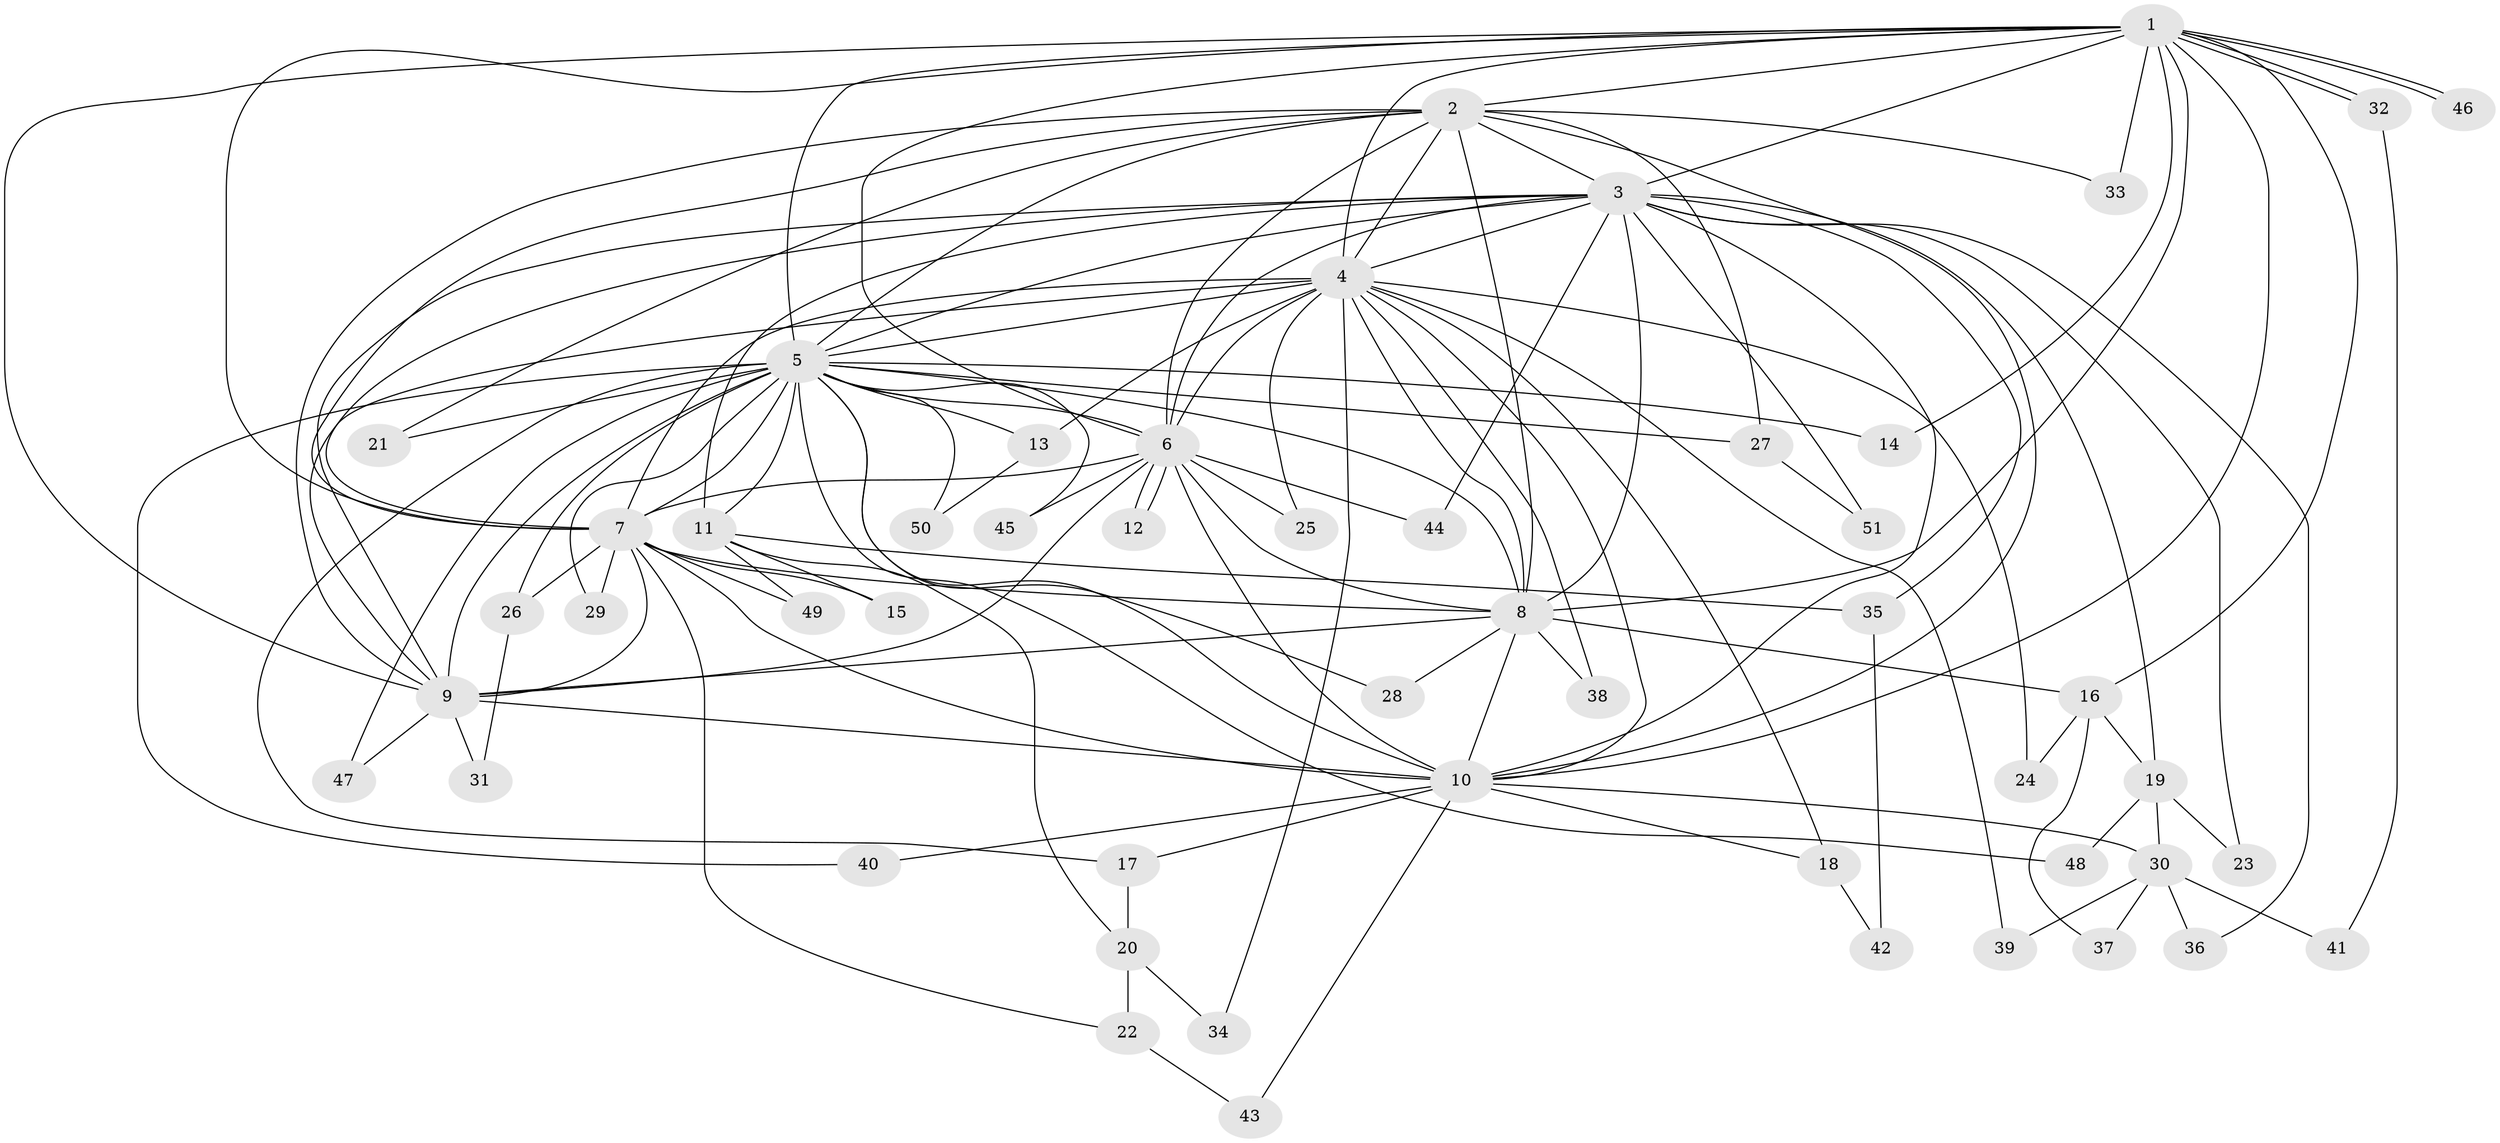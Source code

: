 // coarse degree distribution, {13: 0.02857142857142857, 17: 0.02857142857142857, 10: 0.02857142857142857, 14: 0.02857142857142857, 12: 0.02857142857142857, 1: 0.05714285714285714, 2: 0.6571428571428571, 5: 0.02857142857142857, 3: 0.02857142857142857, 6: 0.02857142857142857, 4: 0.05714285714285714}
// Generated by graph-tools (version 1.1) at 2025/48/03/04/25 21:48:11]
// undirected, 51 vertices, 127 edges
graph export_dot {
graph [start="1"]
  node [color=gray90,style=filled];
  1;
  2;
  3;
  4;
  5;
  6;
  7;
  8;
  9;
  10;
  11;
  12;
  13;
  14;
  15;
  16;
  17;
  18;
  19;
  20;
  21;
  22;
  23;
  24;
  25;
  26;
  27;
  28;
  29;
  30;
  31;
  32;
  33;
  34;
  35;
  36;
  37;
  38;
  39;
  40;
  41;
  42;
  43;
  44;
  45;
  46;
  47;
  48;
  49;
  50;
  51;
  1 -- 2;
  1 -- 3;
  1 -- 4;
  1 -- 5;
  1 -- 6;
  1 -- 7;
  1 -- 8;
  1 -- 9;
  1 -- 10;
  1 -- 14;
  1 -- 16;
  1 -- 32;
  1 -- 32;
  1 -- 33;
  1 -- 46;
  1 -- 46;
  2 -- 3;
  2 -- 4;
  2 -- 5;
  2 -- 6;
  2 -- 7;
  2 -- 8;
  2 -- 9;
  2 -- 10;
  2 -- 21;
  2 -- 27;
  2 -- 33;
  3 -- 4;
  3 -- 5;
  3 -- 6;
  3 -- 7;
  3 -- 8;
  3 -- 9;
  3 -- 10;
  3 -- 11;
  3 -- 19;
  3 -- 23;
  3 -- 35;
  3 -- 36;
  3 -- 44;
  3 -- 51;
  4 -- 5;
  4 -- 6;
  4 -- 7;
  4 -- 8;
  4 -- 9;
  4 -- 10;
  4 -- 13;
  4 -- 18;
  4 -- 24;
  4 -- 25;
  4 -- 34;
  4 -- 38;
  4 -- 39;
  5 -- 6;
  5 -- 7;
  5 -- 8;
  5 -- 9;
  5 -- 10;
  5 -- 11;
  5 -- 13;
  5 -- 14;
  5 -- 17;
  5 -- 21;
  5 -- 26;
  5 -- 27;
  5 -- 28;
  5 -- 29;
  5 -- 40;
  5 -- 45;
  5 -- 47;
  5 -- 48;
  5 -- 50;
  6 -- 7;
  6 -- 8;
  6 -- 9;
  6 -- 10;
  6 -- 12;
  6 -- 12;
  6 -- 25;
  6 -- 44;
  6 -- 45;
  7 -- 8;
  7 -- 9;
  7 -- 10;
  7 -- 15;
  7 -- 22;
  7 -- 26;
  7 -- 29;
  7 -- 49;
  8 -- 9;
  8 -- 10;
  8 -- 16;
  8 -- 28;
  8 -- 38;
  9 -- 10;
  9 -- 31;
  9 -- 47;
  10 -- 17;
  10 -- 18;
  10 -- 30;
  10 -- 40;
  10 -- 43;
  11 -- 15;
  11 -- 20;
  11 -- 35;
  11 -- 49;
  13 -- 50;
  16 -- 19;
  16 -- 24;
  16 -- 37;
  17 -- 20;
  18 -- 42;
  19 -- 23;
  19 -- 30;
  19 -- 48;
  20 -- 22;
  20 -- 34;
  22 -- 43;
  26 -- 31;
  27 -- 51;
  30 -- 36;
  30 -- 37;
  30 -- 39;
  30 -- 41;
  32 -- 41;
  35 -- 42;
}
